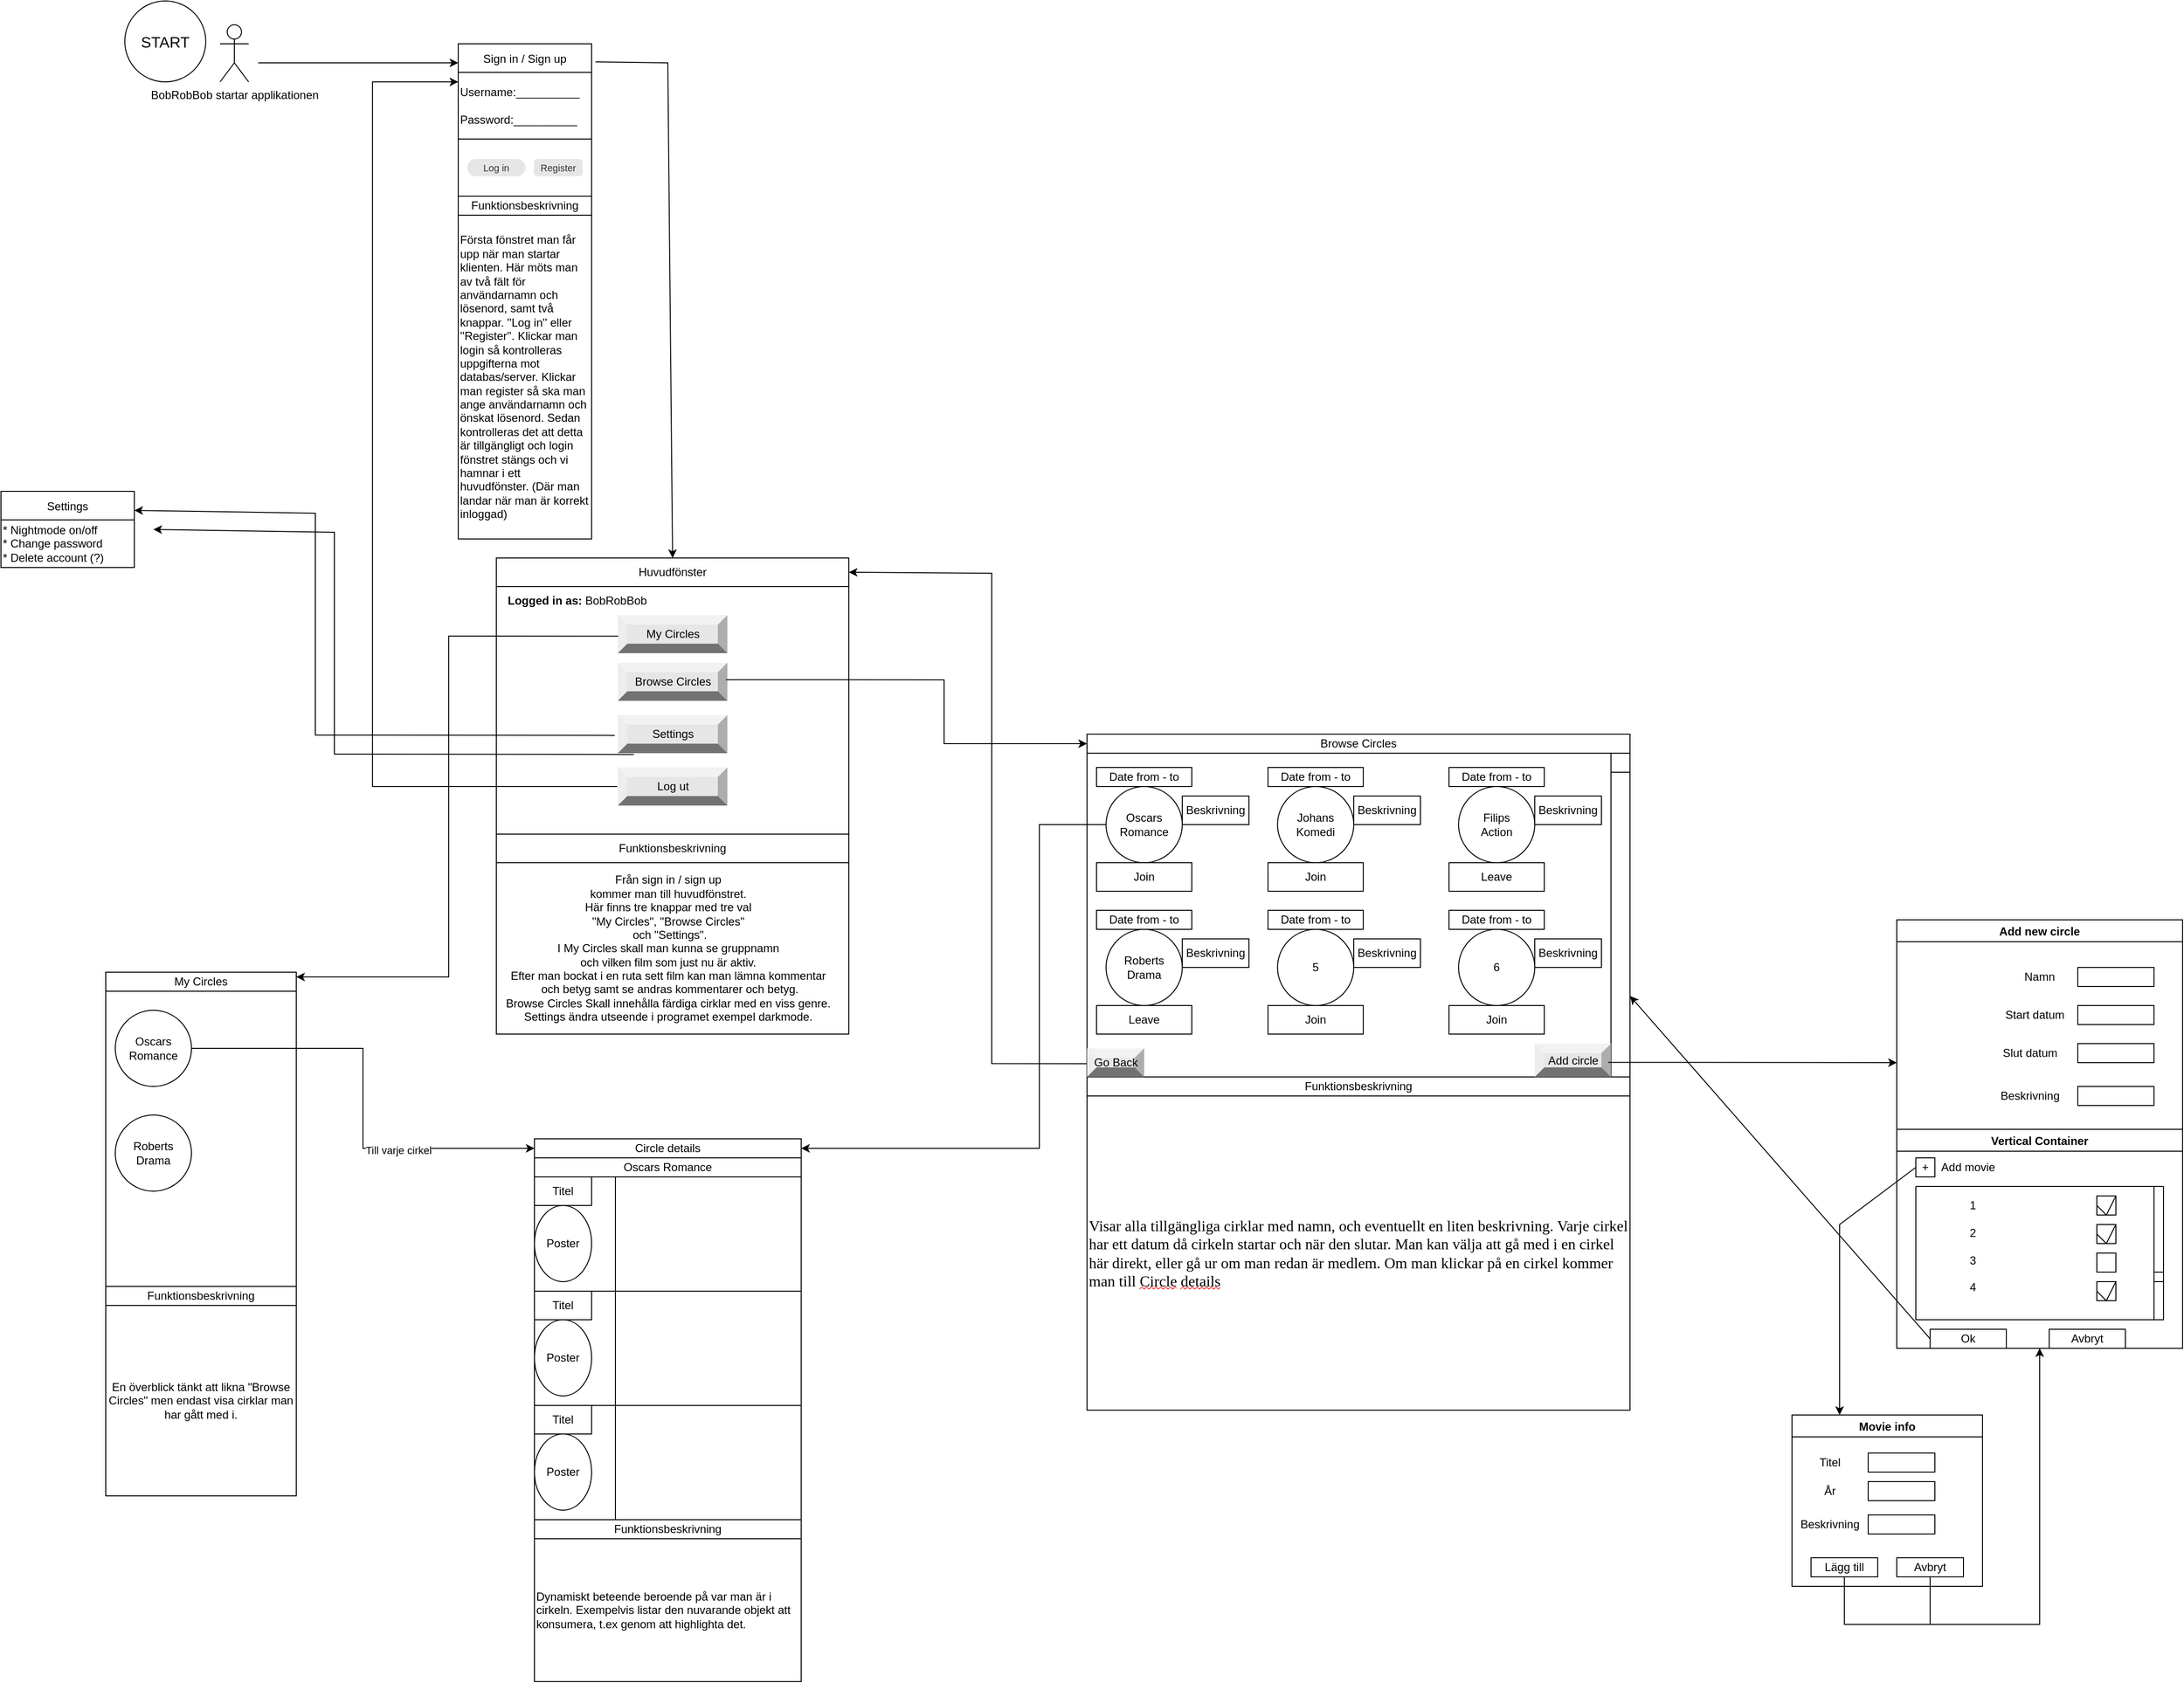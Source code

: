 <mxfile version="16.5.5" type="github">
  <diagram id="p2HajZ41j6ZCVXQFpqO8" name="Page-1">
    <mxGraphModel dx="868" dy="450" grid="1" gridSize="10" guides="1" tooltips="1" connect="1" arrows="1" fold="1" page="1" pageScale="1" pageWidth="40000" pageHeight="40000" math="0" shadow="0">
      <root>
        <mxCell id="0" />
        <mxCell id="1" parent="0" />
        <mxCell id="-XOdeHyJX4b31aOvF6B2-1" value="START" style="ellipse;whiteSpace=wrap;html=1;aspect=fixed;rounded=0;fontSize=16;strokeColor=#000000;fillColor=#FFFFFF;" parent="1" vertex="1">
          <mxGeometry x="500" y="35" width="85" height="85" as="geometry" />
        </mxCell>
        <mxCell id="-XOdeHyJX4b31aOvF6B2-8" value="Sign in / Sign up" style="swimlane;fontStyle=0;childLayout=stackLayout;horizontal=1;startSize=30;horizontalStack=0;resizeParent=1;resizeParentMax=0;resizeLast=0;collapsible=1;marginBottom=0;" parent="1" vertex="1">
          <mxGeometry x="850" y="80" width="140" height="100" as="geometry" />
        </mxCell>
        <mxCell id="xkWNYUJY-CJNG6x_o0mZ-22" value="Username:__________&lt;br&gt;&lt;br&gt;Password:__________" style="rounded=0;whiteSpace=wrap;html=1;align=left;" parent="-XOdeHyJX4b31aOvF6B2-8" vertex="1">
          <mxGeometry y="30" width="140" height="70" as="geometry" />
        </mxCell>
        <mxCell id="xkWNYUJY-CJNG6x_o0mZ-2" value="Browse Circles" style="rounded=0;whiteSpace=wrap;html=1;" parent="1" vertex="1">
          <mxGeometry x="1510" y="805" width="570" height="20" as="geometry" />
        </mxCell>
        <mxCell id="xkWNYUJY-CJNG6x_o0mZ-3" value="" style="whiteSpace=wrap;html=1;aspect=fixed;" parent="1" vertex="1">
          <mxGeometry x="1510" y="825" width="570" height="570" as="geometry" />
        </mxCell>
        <mxCell id="xkWNYUJY-CJNG6x_o0mZ-4" value="Oscars&lt;br&gt;Romance" style="ellipse;whiteSpace=wrap;html=1;aspect=fixed;" parent="1" vertex="1">
          <mxGeometry x="1530" y="860" width="80" height="80" as="geometry" />
        </mxCell>
        <mxCell id="xkWNYUJY-CJNG6x_o0mZ-5" value="Johans&lt;br&gt;Komedi" style="ellipse;whiteSpace=wrap;html=1;aspect=fixed;" parent="1" vertex="1">
          <mxGeometry x="1710" y="860" width="80" height="80" as="geometry" />
        </mxCell>
        <mxCell id="xkWNYUJY-CJNG6x_o0mZ-6" value="Filips&lt;br&gt;Action" style="ellipse;whiteSpace=wrap;html=1;aspect=fixed;" parent="1" vertex="1">
          <mxGeometry x="1900" y="860" width="80" height="80" as="geometry" />
        </mxCell>
        <mxCell id="xkWNYUJY-CJNG6x_o0mZ-7" value="Roberts&lt;br&gt;Drama" style="ellipse;whiteSpace=wrap;html=1;aspect=fixed;" parent="1" vertex="1">
          <mxGeometry x="1530" y="1010" width="80" height="80" as="geometry" />
        </mxCell>
        <mxCell id="xkWNYUJY-CJNG6x_o0mZ-8" value="5" style="ellipse;whiteSpace=wrap;html=1;aspect=fixed;" parent="1" vertex="1">
          <mxGeometry x="1710" y="1010" width="80" height="80" as="geometry" />
        </mxCell>
        <mxCell id="xkWNYUJY-CJNG6x_o0mZ-9" value="6" style="ellipse;whiteSpace=wrap;html=1;aspect=fixed;" parent="1" vertex="1">
          <mxGeometry x="1900" y="1010" width="80" height="80" as="geometry" />
        </mxCell>
        <mxCell id="xkWNYUJY-CJNG6x_o0mZ-10" value="Join" style="rounded=0;whiteSpace=wrap;html=1;" parent="1" vertex="1">
          <mxGeometry x="1520" y="940" width="100" height="30" as="geometry" />
        </mxCell>
        <mxCell id="xkWNYUJY-CJNG6x_o0mZ-11" value="Join" style="rounded=0;whiteSpace=wrap;html=1;" parent="1" vertex="1">
          <mxGeometry x="1700" y="940" width="100" height="30" as="geometry" />
        </mxCell>
        <mxCell id="xkWNYUJY-CJNG6x_o0mZ-12" value="Leave" style="rounded=0;whiteSpace=wrap;html=1;" parent="1" vertex="1">
          <mxGeometry x="1890" y="940" width="100" height="30" as="geometry" />
        </mxCell>
        <mxCell id="xkWNYUJY-CJNG6x_o0mZ-13" value="Leave" style="rounded=0;whiteSpace=wrap;html=1;" parent="1" vertex="1">
          <mxGeometry x="1520" y="1090" width="100" height="30" as="geometry" />
        </mxCell>
        <mxCell id="xkWNYUJY-CJNG6x_o0mZ-14" value="Join" style="rounded=0;whiteSpace=wrap;html=1;" parent="1" vertex="1">
          <mxGeometry x="1700" y="1090" width="100" height="30" as="geometry" />
        </mxCell>
        <mxCell id="xkWNYUJY-CJNG6x_o0mZ-15" value="Join" style="rounded=0;whiteSpace=wrap;html=1;" parent="1" vertex="1">
          <mxGeometry x="1890" y="1090" width="100" height="30" as="geometry" />
        </mxCell>
        <mxCell id="xkWNYUJY-CJNG6x_o0mZ-16" value="" style="rounded=0;whiteSpace=wrap;html=1;rotation=90;" parent="1" vertex="1">
          <mxGeometry x="1900" y="985" width="340" height="20" as="geometry" />
        </mxCell>
        <mxCell id="xkWNYUJY-CJNG6x_o0mZ-17" value="&lt;span lang=&quot;SV-SE&quot; class=&quot;TextRun SCXW185962391 BCX0&quot; style=&quot;margin: 0px ; padding: 0px ; background-color: rgb(255 , 255 , 255) ; font-size: 12pt ; line-height: 19.425px ; font-family: &amp;#34;times new roman&amp;#34; , &amp;#34;times new roman_embeddedfont&amp;#34; , &amp;#34;times new roman_msfontservice&amp;#34; , serif&quot;&gt;&lt;span class=&quot;NormalTextRun SCXW185962391 BCX0&quot; style=&quot;margin: 0px ; padding: 0px&quot;&gt;Visar alla &lt;/span&gt;&lt;span class=&quot;NormalTextRun SCXW185962391 BCX0&quot; style=&quot;margin: 0px ; padding: 0px&quot;&gt;tillgängliga &lt;/span&gt;&lt;span class=&quot;NormalTextRun SCXW185962391 BCX0&quot; style=&quot;margin: 0px ; padding: 0px&quot;&gt;cirklar&lt;/span&gt;&lt;span class=&quot;NormalTextRun SCXW185962391 BCX0&quot; style=&quot;margin: 0px ; padding: 0px&quot;&gt; med&lt;/span&gt;&lt;span class=&quot;NormalTextRun SCXW185962391 BCX0&quot; style=&quot;margin: 0px ; padding: 0px&quot;&gt; &lt;/span&gt;&lt;span class=&quot;NormalTextRun SCXW185962391 BCX0&quot; style=&quot;margin: 0px ; padding: 0px&quot;&gt;namn, och eventuellt en liten beskrivning.&lt;/span&gt;&lt;span class=&quot;NormalTextRun SCXW185962391 BCX0&quot; style=&quot;margin: 0px ; padding: 0px&quot;&gt; &lt;/span&gt;&lt;span class=&quot;NormalTextRun SCXW185962391 BCX0&quot; style=&quot;margin: 0px ; padding: 0px&quot;&gt;Varje cirkel har ett datum då cirkeln startar&lt;/span&gt;&lt;span class=&quot;NormalTextRun SCXW185962391 BCX0&quot; style=&quot;margin: 0px ; padding: 0px&quot;&gt; &lt;/span&gt;&lt;span class=&quot;NormalTextRun SCXW185962391 BCX0&quot; style=&quot;margin: 0px ; padding: 0px&quot;&gt;och när den slutar&lt;/span&gt;&lt;span class=&quot;NormalTextRun SCXW185962391 BCX0&quot; style=&quot;margin: 0px ; padding: 0px&quot;&gt;.&lt;/span&gt;&lt;span class=&quot;NormalTextRun SCXW185962391 BCX0&quot; style=&quot;margin: 0px ; padding: 0px&quot;&gt; &lt;/span&gt;&lt;span class=&quot;NormalTextRun SCXW185962391 BCX0&quot; style=&quot;margin: 0px ; padding: 0px&quot;&gt;Man kan välja att gå med i en cirkel här direkt, eller gå &lt;/span&gt;&lt;span class=&quot;NormalTextRun SCXW185962391 BCX0&quot; style=&quot;margin: 0px ; padding: 0px&quot;&gt;ur om man &lt;/span&gt;&lt;span class=&quot;NormalTextRun SCXW185962391 BCX0&quot; style=&quot;margin: 0px ; padding: 0px&quot;&gt;redan är &lt;/span&gt;&lt;span class=&quot;NormalTextRun SCXW185962391 BCX0&quot; style=&quot;margin: 0px ; padding: 0px&quot;&gt;med&lt;/span&gt;&lt;span class=&quot;NormalTextRun SCXW185962391 BCX0&quot; style=&quot;margin: 0px ; padding: 0px&quot;&gt;lem. &lt;/span&gt;&lt;span class=&quot;NormalTextRun SCXW185962391 BCX0&quot; style=&quot;margin: 0px ; padding: 0px&quot;&gt;Om man klickar på en cirkel kommer man till &lt;/span&gt;&lt;span class=&quot;SpellingError SCXW185962391 BCX0&quot; style=&quot;margin: 0px ; padding: 0px ; background-repeat: repeat-x ; background-position: left bottom ; background-image: url(&amp;#34;data:image/gif;base64,R0lGODlhBQAEAJECAP////8AAAAAAAAAACH5BAEAAAIALAAAAAAFAAQAAAIIlGAXCCHrTCgAOw==&amp;#34;) ; border-bottom: 1px solid transparent&quot;&gt;Circle&lt;/span&gt;&lt;span class=&quot;NormalTextRun SCXW185962391 BCX0&quot; style=&quot;margin: 0px ; padding: 0px&quot;&gt; &lt;/span&gt;&lt;span class=&quot;SpellingError SCXW185962391 BCX0&quot; style=&quot;margin: 0px ; padding: 0px ; background-repeat: repeat-x ; background-position: left bottom ; background-image: url(&amp;#34;data:image/gif;base64,R0lGODlhBQAEAJECAP////8AAAAAAAAAACH5BAEAAAIALAAAAAAFAAQAAAIIlGAXCCHrTCgAOw==&amp;#34;) ; border-bottom: 1px solid transparent&quot;&gt;details&lt;/span&gt;&lt;/span&gt;&lt;span class=&quot;EOP SCXW185962391 BCX0&quot; style=&quot;margin: 0px ; padding: 0px ; background-color: rgb(255 , 255 , 255) ; font-size: 12pt ; line-height: 19.425px ; font-family: &amp;#34;times new roman&amp;#34; , &amp;#34;times new roman_embeddedfont&amp;#34; , &amp;#34;times new roman_msfontservice&amp;#34; , serif&quot;&gt;&amp;nbsp;&lt;/span&gt;" style="rounded=0;whiteSpace=wrap;html=1;align=left;" parent="1" vertex="1">
          <mxGeometry x="1510" y="1185" width="570" height="330" as="geometry" />
        </mxCell>
        <mxCell id="xkWNYUJY-CJNG6x_o0mZ-18" value="&lt;span&gt;Funktionsbeskrivning&lt;/span&gt;" style="rounded=0;whiteSpace=wrap;html=1;" parent="1" vertex="1">
          <mxGeometry x="1510" y="1165" width="570" height="20" as="geometry" />
        </mxCell>
        <mxCell id="xkWNYUJY-CJNG6x_o0mZ-19" value="" style="rounded=0;whiteSpace=wrap;html=1;" parent="1" vertex="1">
          <mxGeometry x="2060" y="825" width="20" height="20" as="geometry" />
        </mxCell>
        <mxCell id="-XOdeHyJX4b31aOvF6B2-33" value="BobRobBob startar applikationen" style="shape=umlActor;verticalLabelPosition=bottom;verticalAlign=top;html=1;outlineConnect=0;" parent="1" vertex="1">
          <mxGeometry x="600" y="60" width="30" height="60" as="geometry" />
        </mxCell>
        <mxCell id="-XOdeHyJX4b31aOvF6B2-34" value="" style="endArrow=classic;html=1;rounded=0;" parent="1" edge="1">
          <mxGeometry width="50" height="50" relative="1" as="geometry">
            <mxPoint x="640" y="100" as="sourcePoint" />
            <mxPoint x="850" y="100" as="targetPoint" />
          </mxGeometry>
        </mxCell>
        <mxCell id="UE1TaZcInzhewKq7OZas-16" value="" style="rounded=0;whiteSpace=wrap;html=1;" parent="1" vertex="1">
          <mxGeometry x="890" y="840" width="370" height="280" as="geometry" />
        </mxCell>
        <mxCell id="xkWNYUJY-CJNG6x_o0mZ-26" value="Första fönstret man får upp när man startar klienten. Här möts man av två fält för användarnamn och lösenord, samt två knappar. &#39;&#39;Log in&#39;&#39; eller &#39;&#39;Register&#39;&#39;. Klickar man login så kontrolleras uppgifterna mot databas/server. Klickar man register så ska man ange användarnamn och önskat lösenord. Sedan kontrolleras det att detta är tillgängligt och login fönstret stängs och vi hamnar i ett huvudfönster. (Där man landar när man är korrekt inloggad)" style="rounded=0;whiteSpace=wrap;html=1;align=left;" parent="1" vertex="1">
          <mxGeometry x="850" y="260" width="140" height="340" as="geometry" />
        </mxCell>
        <mxCell id="UE1TaZcInzhewKq7OZas-10" value="Från sign in / sign up&lt;br&gt;kommer man till huvudfönstret. &lt;br&gt;Här finns tre knappar med tre val&lt;br&gt;&quot;My Circles&quot;, &quot;Browse Circles&quot;&lt;br&gt;&amp;nbsp;och &quot;Settings&quot;.&lt;br&gt;I My Circles skall man kunna se gruppnamn &lt;br&gt;och vilken film som just nu är aktiv. &lt;br&gt;Efter man bockat i en ruta sett film kan man lämna kommentar&lt;br&gt;&amp;nbsp;och betyg samt se andras kommentarer och betyg. &lt;br&gt;Browse Circles Skall innehålla färdiga cirklar med en viss genre.&lt;br&gt;Settings ändra utseende i programet exempel darkmode." style="text;html=1;align=center;verticalAlign=middle;resizable=0;points=[];autosize=1;strokeColor=none;fillColor=none;" parent="1" vertex="1">
          <mxGeometry x="890" y="950" width="360" height="160" as="geometry" />
        </mxCell>
        <mxCell id="-XOdeHyJX4b31aOvF6B2-35" value="Go Back" style="labelPosition=center;verticalLabelPosition=middle;align=center;html=1;shape=mxgraph.basic.shaded_button;dx=10;fillColor=#E6E6E6;strokeColor=none;" parent="1" vertex="1">
          <mxGeometry x="1510" y="1135" width="60" height="30" as="geometry" />
        </mxCell>
        <mxCell id="xkWNYUJY-CJNG6x_o0mZ-27" value="" style="rounded=0;whiteSpace=wrap;html=1;align=left;" parent="1" vertex="1">
          <mxGeometry x="850" y="180" width="140" height="60" as="geometry" />
        </mxCell>
        <mxCell id="gihYF0l77A3G0Wvorfxp-9" value="Settings" style="swimlane;fontStyle=0;childLayout=stackLayout;horizontal=1;startSize=30;horizontalStack=0;resizeParent=1;resizeParentMax=0;resizeLast=0;collapsible=1;marginBottom=0;" parent="1" vertex="1">
          <mxGeometry x="370" y="550" width="140" height="80" as="geometry" />
        </mxCell>
        <mxCell id="gihYF0l77A3G0Wvorfxp-16" value="* Nightmode on/off&lt;br&gt;* Change password&lt;br&gt;* Delete account (?)" style="text;html=1;align=left;verticalAlign=middle;resizable=0;points=[];autosize=1;strokeColor=none;fillColor=none;" parent="gihYF0l77A3G0Wvorfxp-9" vertex="1">
          <mxGeometry y="30" width="140" height="50" as="geometry" />
        </mxCell>
        <mxCell id="xkWNYUJY-CJNG6x_o0mZ-28" value="Funktionsbeskrivning" style="rounded=0;whiteSpace=wrap;html=1;" parent="1" vertex="1">
          <mxGeometry x="850" y="240" width="140" height="20" as="geometry" />
        </mxCell>
        <mxCell id="-XOdeHyJX4b31aOvF6B2-39" value="Log in&lt;br&gt;" style="rounded=1;html=1;shadow=0;dashed=0;whiteSpace=wrap;fontSize=10;fillColor=#E6E6E6;align=center;strokeColor=#E6E6E6;fontColor=#333333;arcSize=50;" parent="1" vertex="1">
          <mxGeometry x="860" y="201.56" width="60" height="16.88" as="geometry" />
        </mxCell>
        <mxCell id="-XOdeHyJX4b31aOvF6B2-40" value="Register" style="rounded=1;html=1;shadow=0;dashed=0;whiteSpace=wrap;fontSize=10;fillColor=#E6E6E6;align=center;strokeColor=#E6E6E6;fontColor=#333333;" parent="1" vertex="1">
          <mxGeometry x="930" y="201.56" width="50" height="16.88" as="geometry" />
        </mxCell>
        <mxCell id="UE1TaZcInzhewKq7OZas-17" value="Funktionsbeskrivning" style="text;html=1;strokeColor=none;fillColor=none;align=center;verticalAlign=middle;whiteSpace=wrap;rounded=0;" parent="1" vertex="1">
          <mxGeometry x="935" y="910" width="280" height="30" as="geometry" />
        </mxCell>
        <mxCell id="UE1TaZcInzhewKq7OZas-20" value="" style="endArrow=none;html=1;rounded=0;exitX=0;exitY=0.177;exitDx=0;exitDy=0;exitPerimeter=0;" parent="1" edge="1">
          <mxGeometry width="50" height="50" relative="1" as="geometry">
            <mxPoint x="890" y="850.02" as="sourcePoint" />
            <mxPoint x="1260" y="850" as="targetPoint" />
          </mxGeometry>
        </mxCell>
        <mxCell id="xkWNYUJY-CJNG6x_o0mZ-39" value="My Circles" style="rounded=0;whiteSpace=wrap;html=1;fillColor=none;" parent="1" vertex="1">
          <mxGeometry x="480" y="1055" width="200" height="20" as="geometry" />
        </mxCell>
        <mxCell id="xkWNYUJY-CJNG6x_o0mZ-40" value="" style="rounded=0;whiteSpace=wrap;html=1;fillColor=none;" parent="1" vertex="1">
          <mxGeometry x="480" y="1075" width="200" height="310" as="geometry" />
        </mxCell>
        <mxCell id="xkWNYUJY-CJNG6x_o0mZ-51" style="edgeStyle=orthogonalEdgeStyle;rounded=0;orthogonalLoop=1;jettySize=auto;html=1;exitX=1;exitY=0.5;exitDx=0;exitDy=0;entryX=0;entryY=0.5;entryDx=0;entryDy=0;" parent="1" source="xkWNYUJY-CJNG6x_o0mZ-41" target="aUT2wLo2_SYf-ntI_o-a-2" edge="1">
          <mxGeometry relative="1" as="geometry" />
        </mxCell>
        <mxCell id="xkWNYUJY-CJNG6x_o0mZ-52" value="Till varje cirkel" style="edgeLabel;html=1;align=center;verticalAlign=middle;resizable=0;points=[];" parent="xkWNYUJY-CJNG6x_o0mZ-51" vertex="1" connectable="0">
          <mxGeometry x="0.384" y="-2" relative="1" as="geometry">
            <mxPoint as="offset" />
          </mxGeometry>
        </mxCell>
        <mxCell id="xkWNYUJY-CJNG6x_o0mZ-41" value="Oscars&lt;br&gt;Romance" style="ellipse;whiteSpace=wrap;html=1;aspect=fixed;fillColor=none;" parent="1" vertex="1">
          <mxGeometry x="490" y="1095" width="80" height="80" as="geometry" />
        </mxCell>
        <mxCell id="xkWNYUJY-CJNG6x_o0mZ-43" value="Roberts&lt;br&gt;Drama" style="ellipse;whiteSpace=wrap;html=1;aspect=fixed;fillColor=none;" parent="1" vertex="1">
          <mxGeometry x="490" y="1205" width="80" height="80" as="geometry" />
        </mxCell>
        <mxCell id="xkWNYUJY-CJNG6x_o0mZ-46" value="&lt;span&gt;Funktionsbeskrivning&lt;/span&gt;" style="rounded=0;whiteSpace=wrap;html=1;fillColor=none;" parent="1" vertex="1">
          <mxGeometry x="480" y="1385" width="200" height="20" as="geometry" />
        </mxCell>
        <mxCell id="xkWNYUJY-CJNG6x_o0mZ-47" value="En överblick tänkt att likna &quot;Browse Circles&quot; men endast visa cirklar man har gått med i." style="whiteSpace=wrap;html=1;aspect=fixed;fillColor=none;" parent="1" vertex="1">
          <mxGeometry x="480" y="1405" width="200" height="200" as="geometry" />
        </mxCell>
        <mxCell id="xkWNYUJY-CJNG6x_o0mZ-48" value="Oscars Romance" style="rounded=0;whiteSpace=wrap;html=1;fillColor=none;" parent="1" vertex="1">
          <mxGeometry x="930" y="1250" width="280" height="20" as="geometry" />
        </mxCell>
        <mxCell id="xkWNYUJY-CJNG6x_o0mZ-50" value="" style="rounded=0;whiteSpace=wrap;html=1;fillColor=none;" parent="1" vertex="1">
          <mxGeometry x="930" y="1270" width="280" height="360" as="geometry" />
        </mxCell>
        <mxCell id="xkWNYUJY-CJNG6x_o0mZ-53" value="" style="rounded=0;whiteSpace=wrap;html=1;fillColor=none;" parent="1" vertex="1">
          <mxGeometry x="930" y="1270" width="280" height="120" as="geometry" />
        </mxCell>
        <mxCell id="xkWNYUJY-CJNG6x_o0mZ-54" value="" style="rounded=0;whiteSpace=wrap;html=1;fillColor=none;" parent="1" vertex="1">
          <mxGeometry x="930" y="1390" width="280" height="120" as="geometry" />
        </mxCell>
        <mxCell id="xkWNYUJY-CJNG6x_o0mZ-55" value="" style="rounded=0;whiteSpace=wrap;html=1;fillColor=none;" parent="1" vertex="1">
          <mxGeometry x="930" y="1510" width="280" height="120" as="geometry" />
        </mxCell>
        <mxCell id="xkWNYUJY-CJNG6x_o0mZ-56" value="Poster" style="ellipse;whiteSpace=wrap;html=1;fillColor=none;" parent="1" vertex="1">
          <mxGeometry x="930" y="1300" width="60" height="80" as="geometry" />
        </mxCell>
        <mxCell id="xkWNYUJY-CJNG6x_o0mZ-57" value="Poster" style="ellipse;whiteSpace=wrap;html=1;fillColor=none;" parent="1" vertex="1">
          <mxGeometry x="930" y="1420" width="60" height="80" as="geometry" />
        </mxCell>
        <mxCell id="xkWNYUJY-CJNG6x_o0mZ-58" value="Poster" style="ellipse;whiteSpace=wrap;html=1;fillColor=none;" parent="1" vertex="1">
          <mxGeometry x="930" y="1540" width="60" height="80" as="geometry" />
        </mxCell>
        <mxCell id="xkWNYUJY-CJNG6x_o0mZ-59" value="&lt;span&gt;Funktionsbeskrivning&lt;/span&gt;" style="rounded=0;whiteSpace=wrap;html=1;fillColor=none;" parent="1" vertex="1">
          <mxGeometry x="930" y="1630" width="280" height="20" as="geometry" />
        </mxCell>
        <mxCell id="xkWNYUJY-CJNG6x_o0mZ-61" value="Dynamiskt beteende beroende på var man är i cirkeln. Exempelvis listar den nuvarande objekt att konsumera, t.ex genom att highlighta det." style="rounded=0;whiteSpace=wrap;html=1;fillColor=none;align=left;" parent="1" vertex="1">
          <mxGeometry x="930" y="1650" width="280" height="150" as="geometry" />
        </mxCell>
        <mxCell id="xkWNYUJY-CJNG6x_o0mZ-62" value="Titel" style="rounded=0;whiteSpace=wrap;html=1;fillColor=none;" parent="1" vertex="1">
          <mxGeometry x="930" y="1270" width="60" height="30" as="geometry" />
        </mxCell>
        <mxCell id="xkWNYUJY-CJNG6x_o0mZ-63" value="Titel" style="rounded=0;whiteSpace=wrap;html=1;fillColor=none;" parent="1" vertex="1">
          <mxGeometry x="930" y="1390" width="60" height="30" as="geometry" />
        </mxCell>
        <mxCell id="xkWNYUJY-CJNG6x_o0mZ-64" value="Titel" style="rounded=0;whiteSpace=wrap;html=1;fillColor=none;" parent="1" vertex="1">
          <mxGeometry x="930" y="1510" width="60" height="30" as="geometry" />
        </mxCell>
        <mxCell id="xkWNYUJY-CJNG6x_o0mZ-65" value="" style="rounded=0;whiteSpace=wrap;html=1;fillColor=none;" parent="1" vertex="1">
          <mxGeometry x="1015" y="1270" width="195" height="120" as="geometry" />
        </mxCell>
        <mxCell id="xkWNYUJY-CJNG6x_o0mZ-66" value="" style="rounded=0;whiteSpace=wrap;html=1;fillColor=none;" parent="1" vertex="1">
          <mxGeometry x="1015" y="1390" width="195" height="120" as="geometry" />
        </mxCell>
        <mxCell id="xkWNYUJY-CJNG6x_o0mZ-67" value="" style="rounded=0;whiteSpace=wrap;html=1;fillColor=none;" parent="1" vertex="1">
          <mxGeometry x="1015" y="1510" width="195" height="120" as="geometry" />
        </mxCell>
        <mxCell id="7voX9Bw7psMwSDj8nCXa-1" value="" style="endArrow=classic;html=1;rounded=0;entryX=0.5;entryY=0;entryDx=0;entryDy=0;exitX=1.029;exitY=0.19;exitDx=0;exitDy=0;exitPerimeter=0;" parent="1" source="-XOdeHyJX4b31aOvF6B2-8" target="7voX9Bw7psMwSDj8nCXa-16" edge="1">
          <mxGeometry width="50" height="50" relative="1" as="geometry">
            <mxPoint x="580" y="650" as="sourcePoint" />
            <mxPoint x="1075" y="650" as="targetPoint" />
            <Array as="points">
              <mxPoint x="1070" y="100" />
            </Array>
          </mxGeometry>
        </mxCell>
        <mxCell id="7voX9Bw7psMwSDj8nCXa-16" value="" style="rounded=0;whiteSpace=wrap;html=1;shadow=0;" parent="1" vertex="1">
          <mxGeometry x="890" y="620" width="370" height="290" as="geometry" />
        </mxCell>
        <mxCell id="7voX9Bw7psMwSDj8nCXa-17" value="Huvudfönster" style="rounded=0;whiteSpace=wrap;html=1;shadow=0;" parent="1" vertex="1">
          <mxGeometry x="890" y="620" width="370" height="30" as="geometry" />
        </mxCell>
        <mxCell id="7voX9Bw7psMwSDj8nCXa-18" value="My Circles" style="labelPosition=center;verticalLabelPosition=middle;align=center;html=1;shape=mxgraph.basic.shaded_button;dx=10;fillColor=#E6E6E6;strokeColor=none;shadow=0;" parent="1" vertex="1">
          <mxGeometry x="1017.5" y="680" width="115" height="40" as="geometry" />
        </mxCell>
        <mxCell id="7voX9Bw7psMwSDj8nCXa-19" value="Browse Circles" style="labelPosition=center;verticalLabelPosition=middle;align=center;html=1;shape=mxgraph.basic.shaded_button;dx=10;fillColor=#E6E6E6;strokeColor=none;shadow=0;" parent="1" vertex="1">
          <mxGeometry x="1017.5" y="730" width="115" height="40" as="geometry" />
        </mxCell>
        <mxCell id="7voX9Bw7psMwSDj8nCXa-20" value="Settings" style="labelPosition=center;verticalLabelPosition=middle;align=center;html=1;shape=mxgraph.basic.shaded_button;dx=10;fillColor=#E6E6E6;strokeColor=none;shadow=0;" parent="1" vertex="1">
          <mxGeometry x="1017.5" y="785" width="115" height="40" as="geometry" />
        </mxCell>
        <mxCell id="7voX9Bw7psMwSDj8nCXa-21" value="&lt;b&gt;Logged in as: &lt;/b&gt;BobRobBob" style="text;html=1;strokeColor=none;fillColor=none;align=left;verticalAlign=middle;whiteSpace=wrap;rounded=0;shadow=0;" parent="1" vertex="1">
          <mxGeometry x="900" y="650" width="170" height="30" as="geometry" />
        </mxCell>
        <mxCell id="7voX9Bw7psMwSDj8nCXa-22" value="" style="endArrow=classic;html=1;rounded=0;entryX=0;entryY=0.5;entryDx=0;entryDy=0;exitX=0.988;exitY=0.446;exitDx=0;exitDy=0;exitPerimeter=0;" parent="1" source="7voX9Bw7psMwSDj8nCXa-19" target="xkWNYUJY-CJNG6x_o0mZ-2" edge="1">
          <mxGeometry width="50" height="50" relative="1" as="geometry">
            <mxPoint x="1180" y="790" as="sourcePoint" />
            <mxPoint x="1230" y="740" as="targetPoint" />
            <Array as="points">
              <mxPoint x="1360" y="748" />
              <mxPoint x="1360" y="815" />
            </Array>
          </mxGeometry>
        </mxCell>
        <mxCell id="7voX9Bw7psMwSDj8nCXa-23" value="" style="endArrow=classic;html=1;rounded=0;exitX=-0.008;exitY=0.539;exitDx=0;exitDy=0;exitPerimeter=0;entryX=1;entryY=0.5;entryDx=0;entryDy=0;" parent="1" source="-XOdeHyJX4b31aOvF6B2-35" target="7voX9Bw7psMwSDj8nCXa-17" edge="1">
          <mxGeometry width="50" height="50" relative="1" as="geometry">
            <mxPoint x="1180" y="910" as="sourcePoint" />
            <mxPoint x="1230" y="860" as="targetPoint" />
            <Array as="points">
              <mxPoint x="1410" y="1151" />
              <mxPoint x="1410" y="636" />
            </Array>
          </mxGeometry>
        </mxCell>
        <mxCell id="7voX9Bw7psMwSDj8nCXa-24" value="" style="endArrow=classic;html=1;rounded=0;entryX=1;entryY=0.5;entryDx=0;entryDy=0;" parent="1" source="xkWNYUJY-CJNG6x_o0mZ-4" target="aUT2wLo2_SYf-ntI_o-a-2" edge="1">
          <mxGeometry width="50" height="50" relative="1" as="geometry">
            <mxPoint x="1460" y="890" as="sourcePoint" />
            <mxPoint x="1560" y="1160" as="targetPoint" />
            <Array as="points">
              <mxPoint x="1460" y="900" />
              <mxPoint x="1460" y="1240" />
            </Array>
          </mxGeometry>
        </mxCell>
        <mxCell id="7voX9Bw7psMwSDj8nCXa-25" value="" style="endArrow=classic;html=1;rounded=0;entryX=1;entryY=0.25;entryDx=0;entryDy=0;exitX=0.004;exitY=0.552;exitDx=0;exitDy=0;exitPerimeter=0;" parent="1" source="7voX9Bw7psMwSDj8nCXa-18" target="xkWNYUJY-CJNG6x_o0mZ-39" edge="1">
          <mxGeometry width="50" height="50" relative="1" as="geometry">
            <mxPoint x="830" y="800" as="sourcePoint" />
            <mxPoint x="1080" y="1160" as="targetPoint" />
            <Array as="points">
              <mxPoint x="840" y="702" />
              <mxPoint x="840" y="1060" />
            </Array>
          </mxGeometry>
        </mxCell>
        <mxCell id="7voX9Bw7psMwSDj8nCXa-26" value="" style="endArrow=classic;html=1;rounded=0;entryX=1;entryY=0.25;entryDx=0;entryDy=0;exitX=-0.028;exitY=0.533;exitDx=0;exitDy=0;exitPerimeter=0;" parent="1" source="7voX9Bw7psMwSDj8nCXa-20" target="gihYF0l77A3G0Wvorfxp-9" edge="1">
          <mxGeometry width="50" height="50" relative="1" as="geometry">
            <mxPoint x="640" y="810" as="sourcePoint" />
            <mxPoint x="1080" y="800" as="targetPoint" />
            <Array as="points">
              <mxPoint x="700" y="806" />
              <mxPoint x="700" y="573" />
            </Array>
          </mxGeometry>
        </mxCell>
        <mxCell id="aUT2wLo2_SYf-ntI_o-a-2" value="Circle details" style="rounded=0;whiteSpace=wrap;html=1;" parent="1" vertex="1">
          <mxGeometry x="930" y="1230" width="280" height="20" as="geometry" />
        </mxCell>
        <mxCell id="aUT2wLo2_SYf-ntI_o-a-3" value="Date from - to" style="rounded=0;whiteSpace=wrap;html=1;" parent="1" vertex="1">
          <mxGeometry x="1700" y="840" width="100" height="20" as="geometry" />
        </mxCell>
        <mxCell id="aUT2wLo2_SYf-ntI_o-a-4" value="Date from - to" style="rounded=0;whiteSpace=wrap;html=1;" parent="1" vertex="1">
          <mxGeometry x="1520" y="840" width="100" height="20" as="geometry" />
        </mxCell>
        <mxCell id="aUT2wLo2_SYf-ntI_o-a-6" value="Date from - to" style="rounded=0;whiteSpace=wrap;html=1;" parent="1" vertex="1">
          <mxGeometry x="1890" y="840" width="100" height="20" as="geometry" />
        </mxCell>
        <mxCell id="aUT2wLo2_SYf-ntI_o-a-9" value="Date from - to" style="rounded=0;whiteSpace=wrap;html=1;" parent="1" vertex="1">
          <mxGeometry x="1520" y="990" width="100" height="20" as="geometry" />
        </mxCell>
        <mxCell id="aUT2wLo2_SYf-ntI_o-a-10" value="Date from - to" style="rounded=0;whiteSpace=wrap;html=1;" parent="1" vertex="1">
          <mxGeometry x="1700" y="990" width="100" height="20" as="geometry" />
        </mxCell>
        <mxCell id="aUT2wLo2_SYf-ntI_o-a-11" value="Date from - to" style="rounded=0;whiteSpace=wrap;html=1;" parent="1" vertex="1">
          <mxGeometry x="1890" y="990" width="100" height="20" as="geometry" />
        </mxCell>
        <mxCell id="aUT2wLo2_SYf-ntI_o-a-12" value="Beskrivning" style="rounded=0;whiteSpace=wrap;html=1;" parent="1" vertex="1">
          <mxGeometry x="1980" y="870" width="70" height="30" as="geometry" />
        </mxCell>
        <mxCell id="aUT2wLo2_SYf-ntI_o-a-13" value="Beskrivning" style="rounded=0;whiteSpace=wrap;html=1;" parent="1" vertex="1">
          <mxGeometry x="1790" y="870" width="70" height="30" as="geometry" />
        </mxCell>
        <mxCell id="aUT2wLo2_SYf-ntI_o-a-16" value="Beskrivning" style="rounded=0;whiteSpace=wrap;html=1;" parent="1" vertex="1">
          <mxGeometry x="1610" y="870" width="70" height="30" as="geometry" />
        </mxCell>
        <mxCell id="aUT2wLo2_SYf-ntI_o-a-17" value="Beskrivning" style="rounded=0;whiteSpace=wrap;html=1;" parent="1" vertex="1">
          <mxGeometry x="1980" y="1020" width="70" height="30" as="geometry" />
        </mxCell>
        <mxCell id="aUT2wLo2_SYf-ntI_o-a-18" value="Beskrivning" style="rounded=0;whiteSpace=wrap;html=1;" parent="1" vertex="1">
          <mxGeometry x="1790" y="1020" width="70" height="30" as="geometry" />
        </mxCell>
        <mxCell id="aUT2wLo2_SYf-ntI_o-a-19" value="Beskrivning" style="rounded=0;whiteSpace=wrap;html=1;" parent="1" vertex="1">
          <mxGeometry x="1610" y="1020" width="70" height="30" as="geometry" />
        </mxCell>
        <mxCell id="Ojl0A6f6nF8EtHLME5s5-2" value="" style="endArrow=none;html=1;rounded=0;" parent="1" edge="1">
          <mxGeometry width="50" height="50" relative="1" as="geometry">
            <mxPoint x="890" y="940" as="sourcePoint" />
            <mxPoint x="1260" y="940" as="targetPoint" />
          </mxGeometry>
        </mxCell>
        <mxCell id="Ojl0A6f6nF8EtHLME5s5-3" value="Log ut" style="labelPosition=center;verticalLabelPosition=middle;align=center;html=1;shape=mxgraph.basic.shaded_button;dx=10;fillColor=#E6E6E6;strokeColor=none;shadow=0;" parent="1" vertex="1">
          <mxGeometry x="1017.5" y="840" width="115" height="40" as="geometry" />
        </mxCell>
        <mxCell id="Ojl0A6f6nF8EtHLME5s5-4" value="" style="endArrow=classic;html=1;rounded=0;exitX=-0.004;exitY=0.5;exitDx=0;exitDy=0;exitPerimeter=0;" parent="1" source="Ojl0A6f6nF8EtHLME5s5-3" edge="1">
          <mxGeometry width="50" height="50" relative="1" as="geometry">
            <mxPoint x="1010" y="860" as="sourcePoint" />
            <mxPoint x="850" y="120" as="targetPoint" />
            <Array as="points">
              <mxPoint x="760" y="860" />
              <mxPoint x="760" y="627" />
              <mxPoint x="760" y="120" />
            </Array>
          </mxGeometry>
        </mxCell>
        <mxCell id="Ojl0A6f6nF8EtHLME5s5-5" value="" style="endArrow=classic;html=1;rounded=0;entryX=1;entryY=0.25;entryDx=0;entryDy=0;exitX=-0.028;exitY=0.533;exitDx=0;exitDy=0;exitPerimeter=0;" parent="1" edge="1">
          <mxGeometry width="50" height="50" relative="1" as="geometry">
            <mxPoint x="1034.28" y="826.32" as="sourcePoint" />
            <mxPoint x="530" y="590" as="targetPoint" />
            <Array as="points">
              <mxPoint x="720" y="826" />
              <mxPoint x="720" y="593" />
            </Array>
          </mxGeometry>
        </mxCell>
        <mxCell id="Ojl0A6f6nF8EtHLME5s5-6" value="Add circle" style="labelPosition=center;verticalLabelPosition=middle;align=center;html=1;shape=mxgraph.basic.shaded_button;dx=10;fillColor=#E6E6E6;strokeColor=none;" parent="1" vertex="1">
          <mxGeometry x="1980" y="1130" width="80" height="35" as="geometry" />
        </mxCell>
        <mxCell id="Ojl0A6f6nF8EtHLME5s5-7" value="Add new circle" style="swimlane;" parent="1" vertex="1">
          <mxGeometry x="2360" y="1000" width="300" height="220" as="geometry" />
        </mxCell>
        <mxCell id="Ojl0A6f6nF8EtHLME5s5-8" value="" style="rounded=0;whiteSpace=wrap;html=1;" parent="Ojl0A6f6nF8EtHLME5s5-7" vertex="1">
          <mxGeometry x="190" y="50" width="80" height="20" as="geometry" />
        </mxCell>
        <mxCell id="Ojl0A6f6nF8EtHLME5s5-9" value="" style="rounded=0;whiteSpace=wrap;html=1;" parent="Ojl0A6f6nF8EtHLME5s5-7" vertex="1">
          <mxGeometry x="190" y="90" width="80" height="20" as="geometry" />
        </mxCell>
        <mxCell id="Ojl0A6f6nF8EtHLME5s5-10" value="" style="rounded=0;whiteSpace=wrap;html=1;" parent="Ojl0A6f6nF8EtHLME5s5-7" vertex="1">
          <mxGeometry x="190" y="130" width="80" height="20" as="geometry" />
        </mxCell>
        <mxCell id="Ojl0A6f6nF8EtHLME5s5-11" value="Namn" style="text;html=1;strokeColor=none;fillColor=none;align=center;verticalAlign=middle;whiteSpace=wrap;rounded=0;" parent="Ojl0A6f6nF8EtHLME5s5-7" vertex="1">
          <mxGeometry x="120" y="45" width="60" height="30" as="geometry" />
        </mxCell>
        <mxCell id="Ojl0A6f6nF8EtHLME5s5-13" value="Start datum" style="text;html=1;strokeColor=none;fillColor=none;align=center;verticalAlign=middle;whiteSpace=wrap;rounded=0;" parent="Ojl0A6f6nF8EtHLME5s5-7" vertex="1">
          <mxGeometry x="110" y="85" width="70" height="30" as="geometry" />
        </mxCell>
        <mxCell id="Ojl0A6f6nF8EtHLME5s5-14" value="Slut datum" style="text;html=1;strokeColor=none;fillColor=none;align=center;verticalAlign=middle;whiteSpace=wrap;rounded=0;" parent="Ojl0A6f6nF8EtHLME5s5-7" vertex="1">
          <mxGeometry x="110" y="125" width="60" height="30" as="geometry" />
        </mxCell>
        <mxCell id="tfCkdgh3ERgMZaU4HgN3-1" value="Beskrivning" style="text;html=1;strokeColor=none;fillColor=none;align=center;verticalAlign=middle;whiteSpace=wrap;rounded=0;" vertex="1" parent="Ojl0A6f6nF8EtHLME5s5-7">
          <mxGeometry x="110" y="170" width="60" height="30" as="geometry" />
        </mxCell>
        <mxCell id="tfCkdgh3ERgMZaU4HgN3-2" value="" style="rounded=0;whiteSpace=wrap;html=1;" vertex="1" parent="Ojl0A6f6nF8EtHLME5s5-7">
          <mxGeometry x="190" y="175" width="80" height="20" as="geometry" />
        </mxCell>
        <mxCell id="Ojl0A6f6nF8EtHLME5s5-18" value="" style="endArrow=classic;html=1;rounded=0;exitX=0.955;exitY=1.141;exitDx=0;exitDy=0;exitPerimeter=0;" parent="1" source="xkWNYUJY-CJNG6x_o0mZ-16" edge="1">
          <mxGeometry width="50" height="50" relative="1" as="geometry">
            <mxPoint x="2250" y="1190" as="sourcePoint" />
            <mxPoint x="2360" y="1150" as="targetPoint" />
          </mxGeometry>
        </mxCell>
        <mxCell id="Ojl0A6f6nF8EtHLME5s5-20" value="Vertical Container" style="swimlane;" parent="1" vertex="1">
          <mxGeometry x="2360" y="1220" width="300" height="230" as="geometry" />
        </mxCell>
        <mxCell id="Ojl0A6f6nF8EtHLME5s5-21" value="" style="swimlane;startSize=0;" parent="Ojl0A6f6nF8EtHLME5s5-20" vertex="1">
          <mxGeometry x="20" y="60" width="260" height="140" as="geometry" />
        </mxCell>
        <mxCell id="Ojl0A6f6nF8EtHLME5s5-24" value="" style="swimlane;startSize=0;" parent="Ojl0A6f6nF8EtHLME5s5-21" vertex="1">
          <mxGeometry x="250" width="10" height="140" as="geometry" />
        </mxCell>
        <mxCell id="Ojl0A6f6nF8EtHLME5s5-34" value="1&lt;br&gt;&lt;br&gt;2&lt;br&gt;&lt;br&gt;3&lt;br&gt;&lt;br&gt;4&lt;br&gt;&lt;br&gt;" style="text;html=1;strokeColor=none;fillColor=none;align=center;verticalAlign=middle;whiteSpace=wrap;rounded=0;" parent="Ojl0A6f6nF8EtHLME5s5-21" vertex="1">
          <mxGeometry x="10" y="40" width="100" height="60" as="geometry" />
        </mxCell>
        <mxCell id="zgjH5WFPGcImHaNCjozJ-7" value="" style="whiteSpace=wrap;html=1;aspect=fixed;" parent="Ojl0A6f6nF8EtHLME5s5-21" vertex="1">
          <mxGeometry x="190" y="10" width="20" height="20" as="geometry" />
        </mxCell>
        <mxCell id="zgjH5WFPGcImHaNCjozJ-8" value="" style="whiteSpace=wrap;html=1;aspect=fixed;" parent="Ojl0A6f6nF8EtHLME5s5-21" vertex="1">
          <mxGeometry x="190" y="40" width="20" height="20" as="geometry" />
        </mxCell>
        <mxCell id="zgjH5WFPGcImHaNCjozJ-9" value="" style="whiteSpace=wrap;html=1;aspect=fixed;" parent="Ojl0A6f6nF8EtHLME5s5-21" vertex="1">
          <mxGeometry x="190" y="70" width="20" height="20" as="geometry" />
        </mxCell>
        <mxCell id="zgjH5WFPGcImHaNCjozJ-10" value="" style="whiteSpace=wrap;html=1;aspect=fixed;" parent="Ojl0A6f6nF8EtHLME5s5-21" vertex="1">
          <mxGeometry x="190" y="100" width="20" height="20" as="geometry" />
        </mxCell>
        <mxCell id="zgjH5WFPGcImHaNCjozJ-11" value="" style="endArrow=none;html=1;rounded=0;exitX=0;exitY=0.5;exitDx=0;exitDy=0;entryX=1;entryY=0;entryDx=0;entryDy=0;" parent="Ojl0A6f6nF8EtHLME5s5-21" source="zgjH5WFPGcImHaNCjozJ-7" target="zgjH5WFPGcImHaNCjozJ-7" edge="1">
          <mxGeometry width="50" height="50" relative="1" as="geometry">
            <mxPoint x="180" y="25" as="sourcePoint" />
            <mxPoint x="200" y="20" as="targetPoint" />
            <Array as="points">
              <mxPoint x="200" y="30" />
            </Array>
          </mxGeometry>
        </mxCell>
        <mxCell id="zgjH5WFPGcImHaNCjozJ-12" style="edgeStyle=orthogonalEdgeStyle;rounded=0;orthogonalLoop=1;jettySize=auto;html=1;exitX=0.5;exitY=1;exitDx=0;exitDy=0;" parent="Ojl0A6f6nF8EtHLME5s5-21" source="zgjH5WFPGcImHaNCjozJ-7" target="zgjH5WFPGcImHaNCjozJ-7" edge="1">
          <mxGeometry relative="1" as="geometry" />
        </mxCell>
        <mxCell id="zgjH5WFPGcImHaNCjozJ-15" value="" style="endArrow=none;html=1;rounded=0;exitX=0;exitY=0.5;exitDx=0;exitDy=0;entryX=1;entryY=0;entryDx=0;entryDy=0;" parent="Ojl0A6f6nF8EtHLME5s5-21" edge="1">
          <mxGeometry width="50" height="50" relative="1" as="geometry">
            <mxPoint x="190" y="50" as="sourcePoint" />
            <mxPoint x="210" y="40" as="targetPoint" />
            <Array as="points">
              <mxPoint x="200" y="60" />
            </Array>
          </mxGeometry>
        </mxCell>
        <mxCell id="zgjH5WFPGcImHaNCjozJ-16" value="" style="endArrow=none;html=1;rounded=0;exitX=0;exitY=0.5;exitDx=0;exitDy=0;entryX=1;entryY=0;entryDx=0;entryDy=0;" parent="Ojl0A6f6nF8EtHLME5s5-21" edge="1">
          <mxGeometry width="50" height="50" relative="1" as="geometry">
            <mxPoint x="190" y="110" as="sourcePoint" />
            <mxPoint x="210" y="100" as="targetPoint" />
            <Array as="points">
              <mxPoint x="200" y="120" />
            </Array>
          </mxGeometry>
        </mxCell>
        <mxCell id="Ojl0A6f6nF8EtHLME5s5-22" value="+" style="rounded=0;whiteSpace=wrap;html=1;" parent="Ojl0A6f6nF8EtHLME5s5-20" vertex="1">
          <mxGeometry x="20" y="30" width="20" height="20" as="geometry" />
        </mxCell>
        <mxCell id="Ojl0A6f6nF8EtHLME5s5-23" value="Add movie" style="text;html=1;strokeColor=none;fillColor=none;align=center;verticalAlign=middle;whiteSpace=wrap;rounded=0;" parent="Ojl0A6f6nF8EtHLME5s5-20" vertex="1">
          <mxGeometry x="40" y="27.5" width="70" height="25" as="geometry" />
        </mxCell>
        <mxCell id="zgjH5WFPGcImHaNCjozJ-1" value="Ok" style="rounded=0;whiteSpace=wrap;html=1;" parent="Ojl0A6f6nF8EtHLME5s5-20" vertex="1">
          <mxGeometry x="35" y="210" width="80" height="20" as="geometry" />
        </mxCell>
        <mxCell id="zgjH5WFPGcImHaNCjozJ-2" value="Avbryt" style="rounded=0;whiteSpace=wrap;html=1;" parent="Ojl0A6f6nF8EtHLME5s5-20" vertex="1">
          <mxGeometry x="160" y="210" width="80" height="20" as="geometry" />
        </mxCell>
        <mxCell id="Ojl0A6f6nF8EtHLME5s5-26" value="" style="swimlane;startSize=0;" parent="1" vertex="1">
          <mxGeometry x="2630" y="1370" width="10" height="10" as="geometry" />
        </mxCell>
        <mxCell id="Ojl0A6f6nF8EtHLME5s5-36" value="" style="endArrow=classic;html=1;rounded=0;exitX=0;exitY=0.5;exitDx=0;exitDy=0;entryX=0.25;entryY=0;entryDx=0;entryDy=0;" parent="1" source="Ojl0A6f6nF8EtHLME5s5-22" target="Ojl0A6f6nF8EtHLME5s5-37" edge="1">
          <mxGeometry width="50" height="50" relative="1" as="geometry">
            <mxPoint x="2280" y="1360" as="sourcePoint" />
            <mxPoint x="2340" y="1520" as="targetPoint" />
            <Array as="points">
              <mxPoint x="2300" y="1320" />
            </Array>
          </mxGeometry>
        </mxCell>
        <mxCell id="Ojl0A6f6nF8EtHLME5s5-37" value="Movie info" style="swimlane;" parent="1" vertex="1">
          <mxGeometry x="2250" y="1520" width="200" height="180" as="geometry" />
        </mxCell>
        <mxCell id="Ojl0A6f6nF8EtHLME5s5-38" value="Titel" style="text;html=1;strokeColor=none;fillColor=none;align=center;verticalAlign=middle;whiteSpace=wrap;rounded=0;" parent="Ojl0A6f6nF8EtHLME5s5-37" vertex="1">
          <mxGeometry x="10" y="35" width="60" height="30" as="geometry" />
        </mxCell>
        <mxCell id="Ojl0A6f6nF8EtHLME5s5-39" value="År" style="text;html=1;strokeColor=none;fillColor=none;align=center;verticalAlign=middle;whiteSpace=wrap;rounded=0;" parent="Ojl0A6f6nF8EtHLME5s5-37" vertex="1">
          <mxGeometry x="10" y="65" width="60" height="30" as="geometry" />
        </mxCell>
        <mxCell id="Ojl0A6f6nF8EtHLME5s5-40" value="Beskrivning" style="text;html=1;strokeColor=none;fillColor=none;align=center;verticalAlign=middle;whiteSpace=wrap;rounded=0;" parent="Ojl0A6f6nF8EtHLME5s5-37" vertex="1">
          <mxGeometry x="10" y="100" width="60" height="30" as="geometry" />
        </mxCell>
        <mxCell id="Ojl0A6f6nF8EtHLME5s5-41" value="" style="rounded=0;whiteSpace=wrap;html=1;" parent="Ojl0A6f6nF8EtHLME5s5-37" vertex="1">
          <mxGeometry x="80" y="40" width="70" height="20" as="geometry" />
        </mxCell>
        <mxCell id="Ojl0A6f6nF8EtHLME5s5-42" value="" style="rounded=0;whiteSpace=wrap;html=1;" parent="Ojl0A6f6nF8EtHLME5s5-37" vertex="1">
          <mxGeometry x="80" y="70" width="70" height="20" as="geometry" />
        </mxCell>
        <mxCell id="Ojl0A6f6nF8EtHLME5s5-43" value="" style="rounded=0;whiteSpace=wrap;html=1;" parent="Ojl0A6f6nF8EtHLME5s5-37" vertex="1">
          <mxGeometry x="80" y="105" width="70" height="20" as="geometry" />
        </mxCell>
        <mxCell id="Ojl0A6f6nF8EtHLME5s5-44" value="Lägg till" style="rounded=0;whiteSpace=wrap;html=1;" parent="Ojl0A6f6nF8EtHLME5s5-37" vertex="1">
          <mxGeometry x="20" y="150" width="70" height="20" as="geometry" />
        </mxCell>
        <mxCell id="Ojl0A6f6nF8EtHLME5s5-46" value="Avbryt" style="rounded=0;whiteSpace=wrap;html=1;" parent="Ojl0A6f6nF8EtHLME5s5-37" vertex="1">
          <mxGeometry x="110" y="150" width="70" height="20" as="geometry" />
        </mxCell>
        <mxCell id="Ojl0A6f6nF8EtHLME5s5-47" value="" style="endArrow=classic;html=1;rounded=0;exitX=0.5;exitY=1;exitDx=0;exitDy=0;entryX=0.5;entryY=1;entryDx=0;entryDy=0;" parent="1" source="Ojl0A6f6nF8EtHLME5s5-44" target="Ojl0A6f6nF8EtHLME5s5-20" edge="1">
          <mxGeometry width="50" height="50" relative="1" as="geometry">
            <mxPoint x="2350" y="1760" as="sourcePoint" />
            <mxPoint x="2630" y="1740" as="targetPoint" />
            <Array as="points">
              <mxPoint x="2305" y="1740" />
              <mxPoint x="2510" y="1740" />
            </Array>
          </mxGeometry>
        </mxCell>
        <mxCell id="Ojl0A6f6nF8EtHLME5s5-48" value="" style="endArrow=none;html=1;rounded=0;entryX=0.5;entryY=1;entryDx=0;entryDy=0;" parent="1" target="Ojl0A6f6nF8EtHLME5s5-46" edge="1">
          <mxGeometry width="50" height="50" relative="1" as="geometry">
            <mxPoint x="2395" y="1740" as="sourcePoint" />
            <mxPoint x="2510" y="1740" as="targetPoint" />
          </mxGeometry>
        </mxCell>
        <mxCell id="zgjH5WFPGcImHaNCjozJ-3" value="" style="endArrow=classic;html=1;rounded=0;exitX=0;exitY=0.5;exitDx=0;exitDy=0;entryX=0.75;entryY=0;entryDx=0;entryDy=0;" parent="1" source="zgjH5WFPGcImHaNCjozJ-1" target="xkWNYUJY-CJNG6x_o0mZ-16" edge="1">
          <mxGeometry width="50" height="50" relative="1" as="geometry">
            <mxPoint x="2270" y="1320" as="sourcePoint" />
            <mxPoint x="2320" y="1270" as="targetPoint" />
          </mxGeometry>
        </mxCell>
      </root>
    </mxGraphModel>
  </diagram>
</mxfile>

